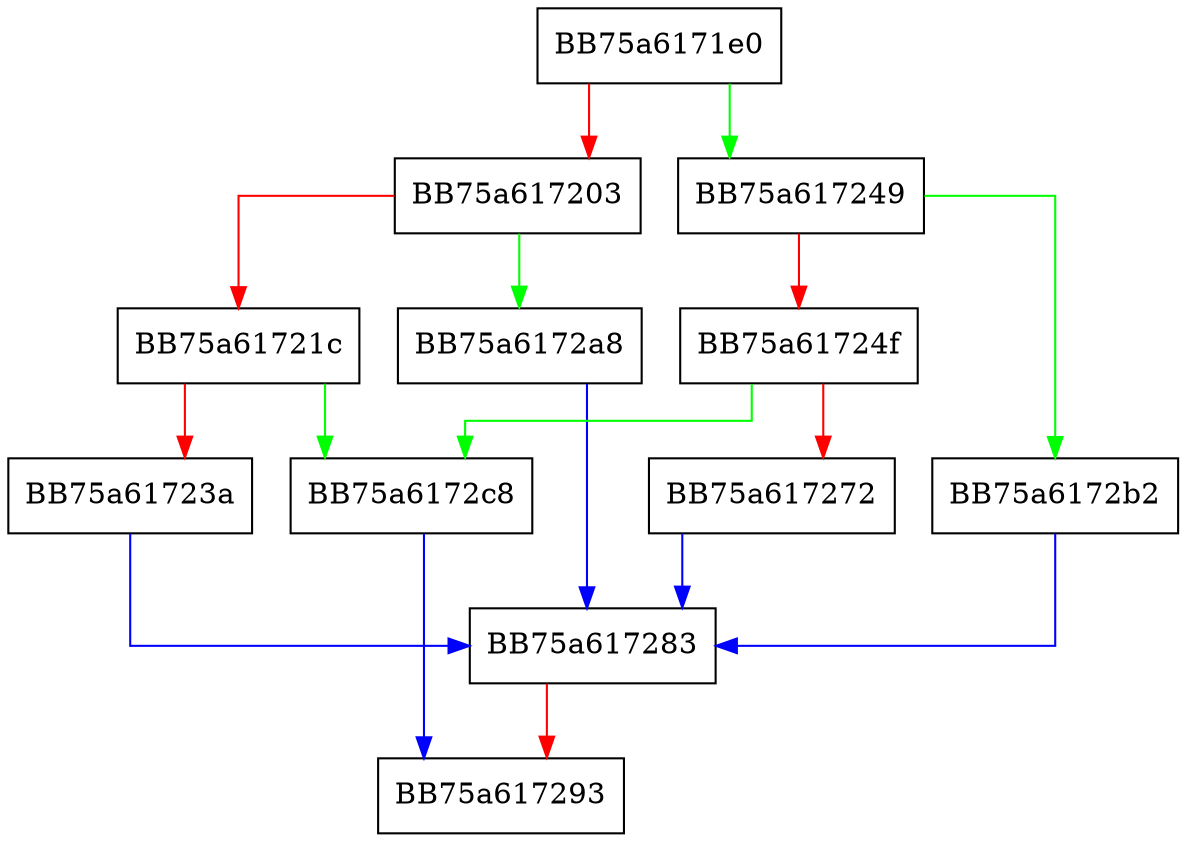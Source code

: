 digraph eval {
  node [shape="box"];
  graph [splines=ortho];
  BB75a6171e0 -> BB75a617249 [color="green"];
  BB75a6171e0 -> BB75a617203 [color="red"];
  BB75a617203 -> BB75a6172a8 [color="green"];
  BB75a617203 -> BB75a61721c [color="red"];
  BB75a61721c -> BB75a6172c8 [color="green"];
  BB75a61721c -> BB75a61723a [color="red"];
  BB75a61723a -> BB75a617283 [color="blue"];
  BB75a617249 -> BB75a6172b2 [color="green"];
  BB75a617249 -> BB75a61724f [color="red"];
  BB75a61724f -> BB75a6172c8 [color="green"];
  BB75a61724f -> BB75a617272 [color="red"];
  BB75a617272 -> BB75a617283 [color="blue"];
  BB75a617283 -> BB75a617293 [color="red"];
  BB75a6172a8 -> BB75a617283 [color="blue"];
  BB75a6172b2 -> BB75a617283 [color="blue"];
  BB75a6172c8 -> BB75a617293 [color="blue"];
}
